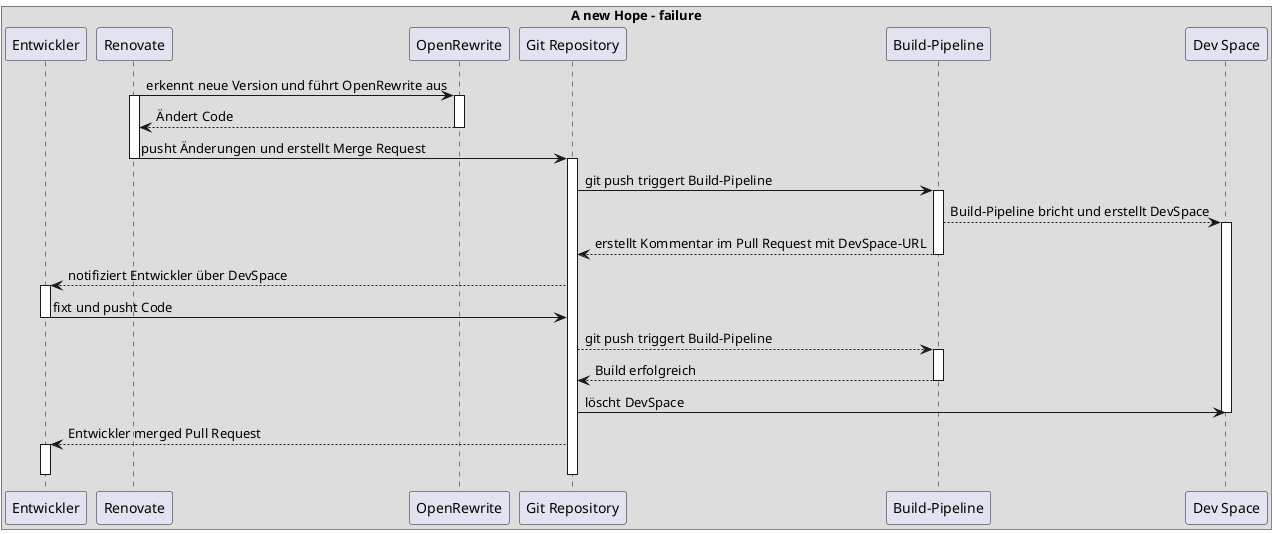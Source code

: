 @startuml
box A new Hope - failure
participant Entwickler

participant Renovate

Renovate -> OpenRewrite : erkennt neue Version und führt OpenRewrite aus
activate Renovate
activate OpenRewrite

OpenRewrite --> Renovate : Ändert Code
deactivate OpenRewrite

Renovate -> "Git Repository" : pusht Änderungen und erstellt Merge Request
deactivate Renovate
activate "Git Repository"

"Git Repository" -> "Build-Pipeline" : git push triggert Build-Pipeline
activate "Build-Pipeline"
"Build-Pipeline" --> "Dev Space" : Build-Pipeline bricht und erstellt DevSpace
activate "Dev Space"
"Build-Pipeline" --> "Git Repository" : erstellt Kommentar im Pull Request mit DevSpace-URL
deactivate "Build-Pipeline"

"Git Repository" --> Entwickler : notifiziert Entwickler über DevSpace
activate Entwickler
Entwickler -> "Git Repository" : fixt und pusht Code
deactivate Entwickler

"Git Repository" --> "Build-Pipeline" : git push triggert Build-Pipeline
activate "Build-Pipeline"
"Build-Pipeline" --> "Git Repository" : Build erfolgreich
deactivate "Build-Pipeline"
"Git Repository" -> "Dev Space" : löscht DevSpace
deactivate "Dev Space"

"Git Repository" --> Entwickler : Entwickler merged Pull Request
activate Entwickler
deactivate Entwickler

deactivate "Git Repository"

end box
@enduml